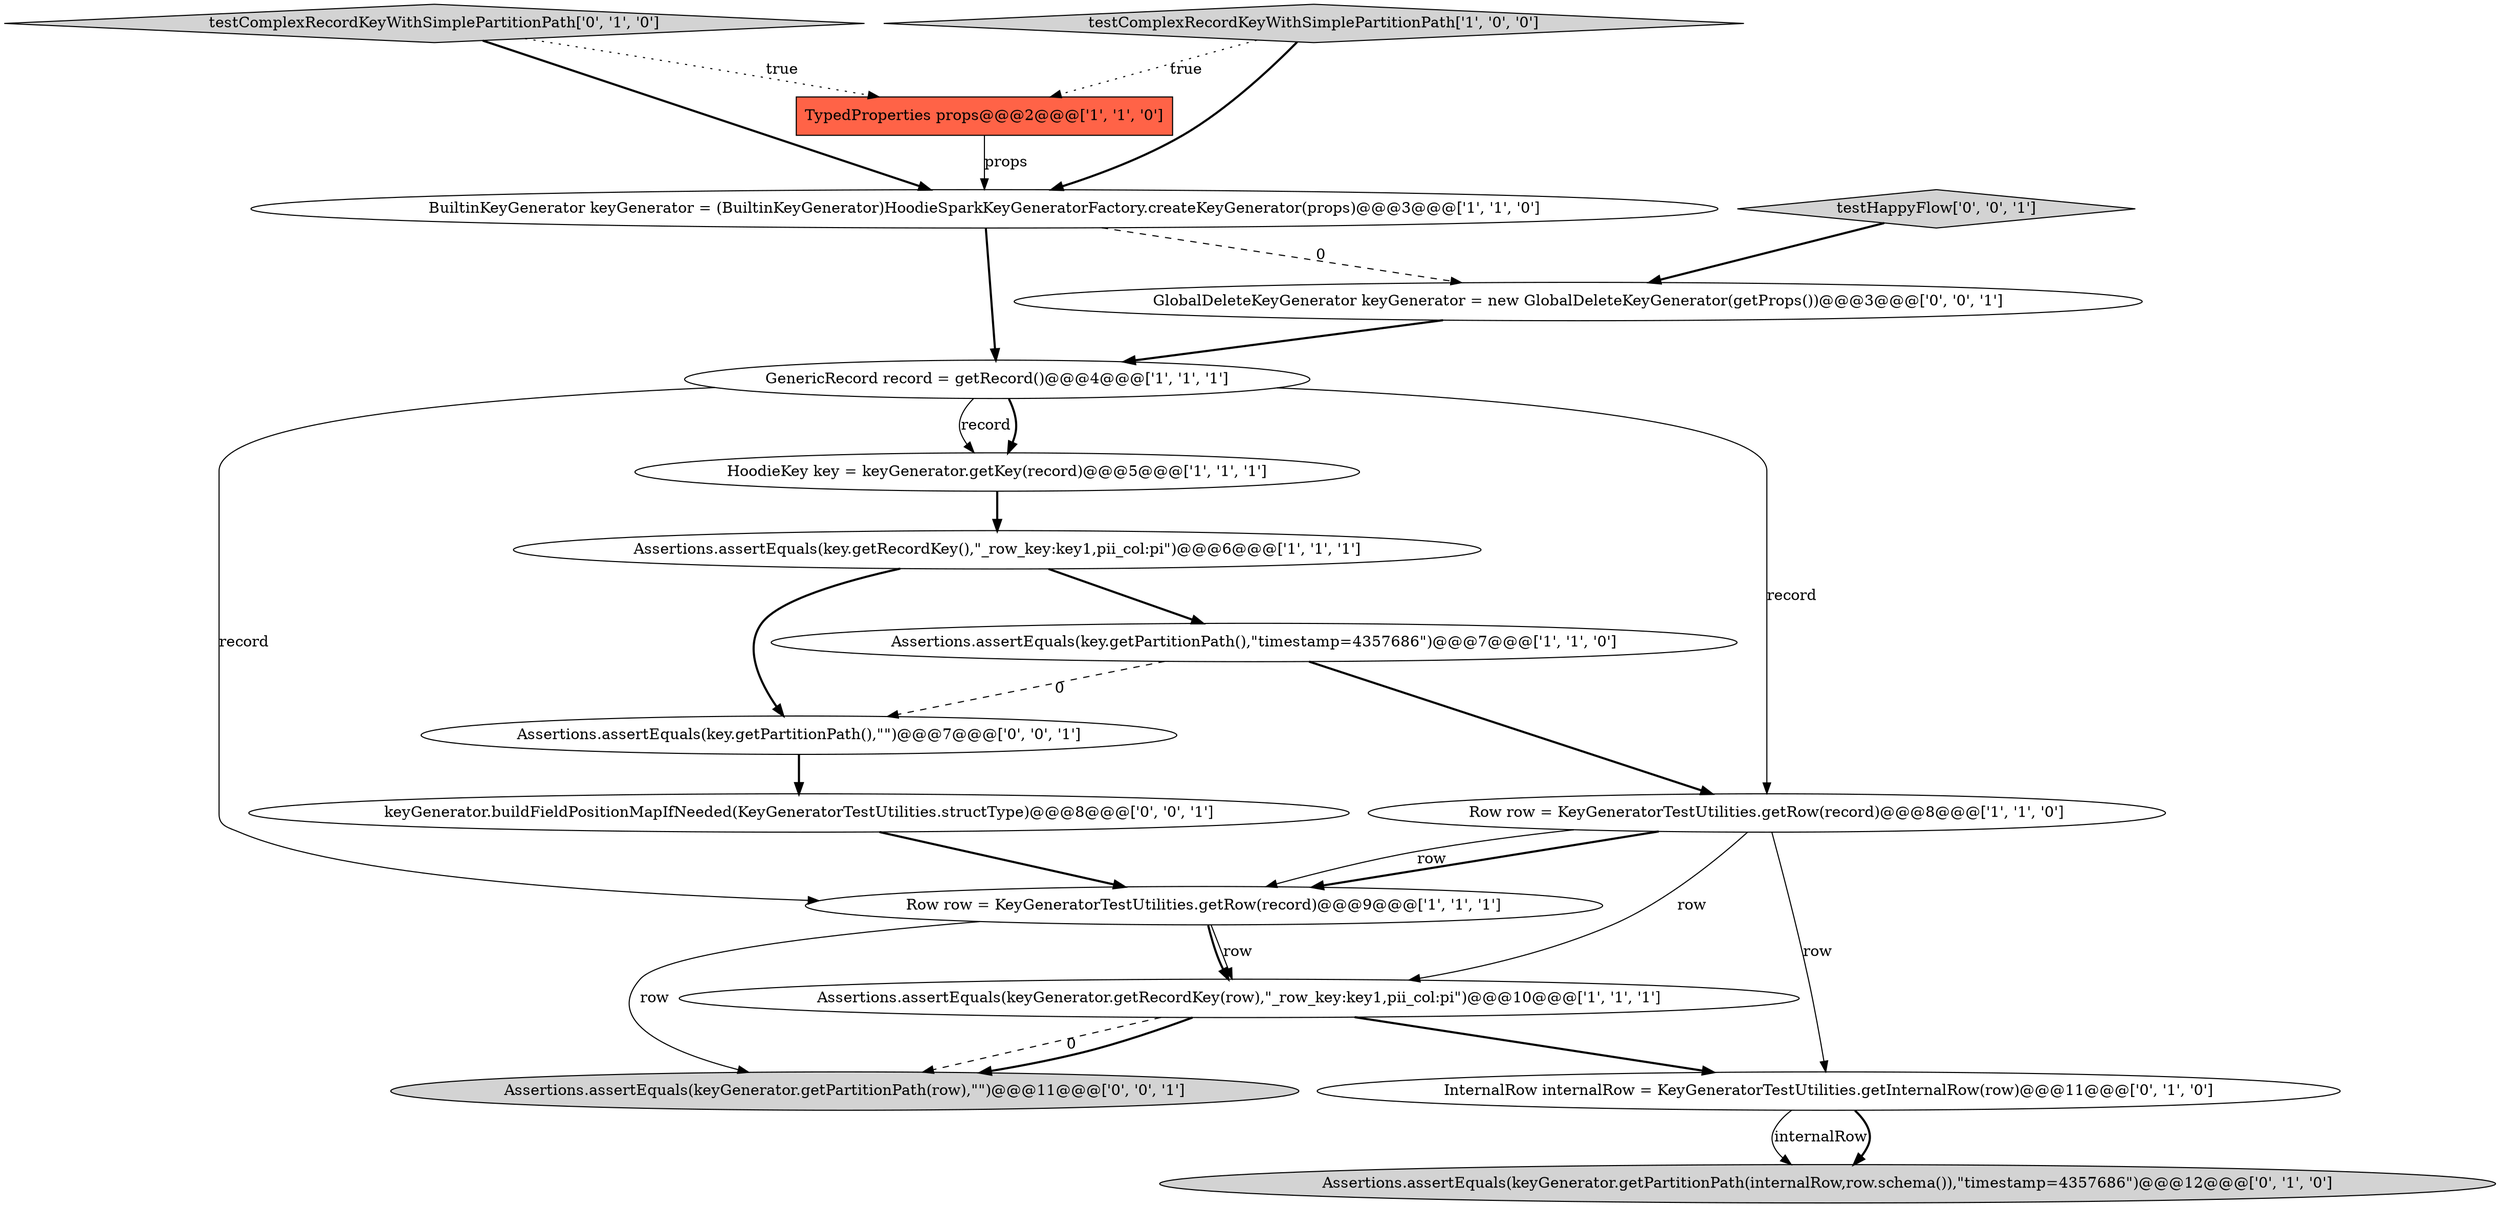 digraph {
4 [style = filled, label = "Row row = KeyGeneratorTestUtilities.getRow(record)@@@9@@@['1', '1', '1']", fillcolor = white, shape = ellipse image = "AAA0AAABBB1BBB"];
3 [style = filled, label = "BuiltinKeyGenerator keyGenerator = (BuiltinKeyGenerator)HoodieSparkKeyGeneratorFactory.createKeyGenerator(props)@@@3@@@['1', '1', '0']", fillcolor = white, shape = ellipse image = "AAA0AAABBB1BBB"];
11 [style = filled, label = "Assertions.assertEquals(keyGenerator.getPartitionPath(internalRow,row.schema()),\"timestamp=4357686\")@@@12@@@['0', '1', '0']", fillcolor = lightgray, shape = ellipse image = "AAA1AAABBB2BBB"];
5 [style = filled, label = "Row row = KeyGeneratorTestUtilities.getRow(record)@@@8@@@['1', '1', '0']", fillcolor = white, shape = ellipse image = "AAA0AAABBB1BBB"];
0 [style = filled, label = "Assertions.assertEquals(keyGenerator.getRecordKey(row),\"_row_key:key1,pii_col:pi\")@@@10@@@['1', '1', '1']", fillcolor = white, shape = ellipse image = "AAA0AAABBB1BBB"];
10 [style = filled, label = "InternalRow internalRow = KeyGeneratorTestUtilities.getInternalRow(row)@@@11@@@['0', '1', '0']", fillcolor = white, shape = ellipse image = "AAA1AAABBB2BBB"];
8 [style = filled, label = "Assertions.assertEquals(key.getPartitionPath(),\"timestamp=4357686\")@@@7@@@['1', '1', '0']", fillcolor = white, shape = ellipse image = "AAA0AAABBB1BBB"];
13 [style = filled, label = "testHappyFlow['0', '0', '1']", fillcolor = lightgray, shape = diamond image = "AAA0AAABBB3BBB"];
14 [style = filled, label = "Assertions.assertEquals(key.getPartitionPath(),\"\")@@@7@@@['0', '0', '1']", fillcolor = white, shape = ellipse image = "AAA0AAABBB3BBB"];
12 [style = filled, label = "testComplexRecordKeyWithSimplePartitionPath['0', '1', '0']", fillcolor = lightgray, shape = diamond image = "AAA0AAABBB2BBB"];
15 [style = filled, label = "keyGenerator.buildFieldPositionMapIfNeeded(KeyGeneratorTestUtilities.structType)@@@8@@@['0', '0', '1']", fillcolor = white, shape = ellipse image = "AAA0AAABBB3BBB"];
9 [style = filled, label = "testComplexRecordKeyWithSimplePartitionPath['1', '0', '0']", fillcolor = lightgray, shape = diamond image = "AAA0AAABBB1BBB"];
6 [style = filled, label = "HoodieKey key = keyGenerator.getKey(record)@@@5@@@['1', '1', '1']", fillcolor = white, shape = ellipse image = "AAA0AAABBB1BBB"];
17 [style = filled, label = "GlobalDeleteKeyGenerator keyGenerator = new GlobalDeleteKeyGenerator(getProps())@@@3@@@['0', '0', '1']", fillcolor = white, shape = ellipse image = "AAA0AAABBB3BBB"];
7 [style = filled, label = "TypedProperties props@@@2@@@['1', '1', '0']", fillcolor = tomato, shape = box image = "AAA0AAABBB1BBB"];
2 [style = filled, label = "Assertions.assertEquals(key.getRecordKey(),\"_row_key:key1,pii_col:pi\")@@@6@@@['1', '1', '1']", fillcolor = white, shape = ellipse image = "AAA0AAABBB1BBB"];
16 [style = filled, label = "Assertions.assertEquals(keyGenerator.getPartitionPath(row),\"\")@@@11@@@['0', '0', '1']", fillcolor = lightgray, shape = ellipse image = "AAA0AAABBB3BBB"];
1 [style = filled, label = "GenericRecord record = getRecord()@@@4@@@['1', '1', '1']", fillcolor = white, shape = ellipse image = "AAA0AAABBB1BBB"];
12->7 [style = dotted, label="true"];
1->4 [style = solid, label="record"];
8->14 [style = dashed, label="0"];
3->17 [style = dashed, label="0"];
8->5 [style = bold, label=""];
1->5 [style = solid, label="record"];
13->17 [style = bold, label=""];
9->7 [style = dotted, label="true"];
10->11 [style = solid, label="internalRow"];
15->4 [style = bold, label=""];
9->3 [style = bold, label=""];
10->11 [style = bold, label=""];
1->6 [style = bold, label=""];
4->0 [style = solid, label="row"];
5->4 [style = bold, label=""];
6->2 [style = bold, label=""];
3->1 [style = bold, label=""];
2->8 [style = bold, label=""];
0->10 [style = bold, label=""];
0->16 [style = dashed, label="0"];
4->16 [style = solid, label="row"];
12->3 [style = bold, label=""];
7->3 [style = solid, label="props"];
5->10 [style = solid, label="row"];
2->14 [style = bold, label=""];
5->0 [style = solid, label="row"];
14->15 [style = bold, label=""];
5->4 [style = solid, label="row"];
4->0 [style = bold, label=""];
17->1 [style = bold, label=""];
1->6 [style = solid, label="record"];
0->16 [style = bold, label=""];
}
